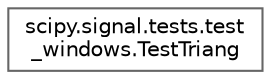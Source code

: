 digraph "Graphical Class Hierarchy"
{
 // LATEX_PDF_SIZE
  bgcolor="transparent";
  edge [fontname=Helvetica,fontsize=10,labelfontname=Helvetica,labelfontsize=10];
  node [fontname=Helvetica,fontsize=10,shape=box,height=0.2,width=0.4];
  rankdir="LR";
  Node0 [id="Node000000",label="scipy.signal.tests.test\l_windows.TestTriang",height=0.2,width=0.4,color="grey40", fillcolor="white", style="filled",URL="$dc/d51/classscipy_1_1signal_1_1tests_1_1test__windows_1_1TestTriang.html",tooltip=" "];
}
